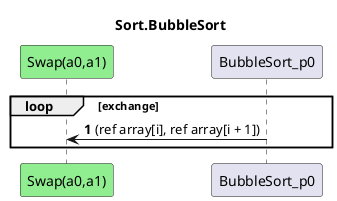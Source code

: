 @startuml Sort.BubbleSort
title Sort.BubbleSort
participant "Swap(a0,a1)" as Swap_a0_a1 #LightGreen
autonumber
loop exchange
    BubbleSort_p0 -> Swap_a0_a1 : (ref array[i], ref array[i + 1])
end
@enduml

